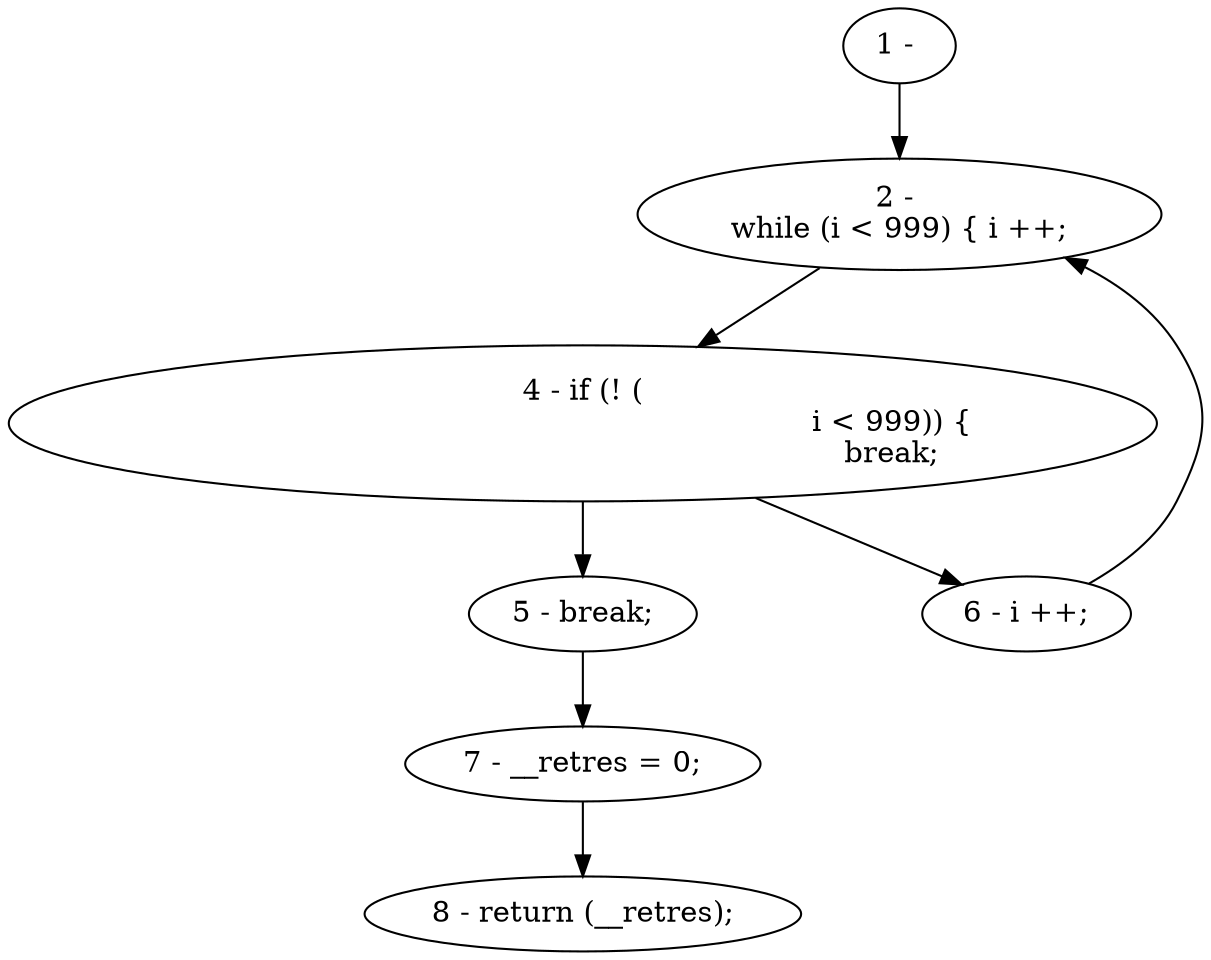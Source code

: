 digraph G {
1 [label="1 - "]
2 [label="2 - "]
1 -> 2

2 [label="2 - "]
4 [label="4 - i = 0;while (i < 999) { i ++; }while (i < 999) { i ++; }if (! (i < 999)) {\n                                                          break;"]
2 -> 4

4 [label="4 - \n                                                        }if (! (i < 999)) {\n                                                           break;"]
5 [label="5 - \n                                                         }break;"]
4 -> 5

4 [label="4 - if (! (\n                                                                  i < 999)) {\n                                                                  break;"]
6 [label="6 - \n                                                                }i ++;"]
4 -> 6

5 [label="5 - break;"]
7 [label="7 - __retres = 0;"]
5 -> 7

7 [label="7 - __retres = 0;"]
8 [label="8 - return (__retres);"]
7 -> 8

6 [label="6 - i ++;"]
2 [label="2 - \nwhile (i < 999) { i ++;"]
6 -> 2


}
